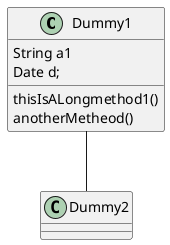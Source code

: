 {
  "sha1": "57sf14ml9zr5y4de195m8ryrv7nylfv",
  "insertion": {
    "when": "2024-05-30T20:48:20.678Z",
    "user": "plantuml@gmail.com"
  }
}
@startuml

class Dummy1 {
  thisIsALongmethod1()
  anotherMetheod()
  
  String a1
  Date d;
}

class Dummy2 {
}

Dummy1 -- Dummy2

@enduml

